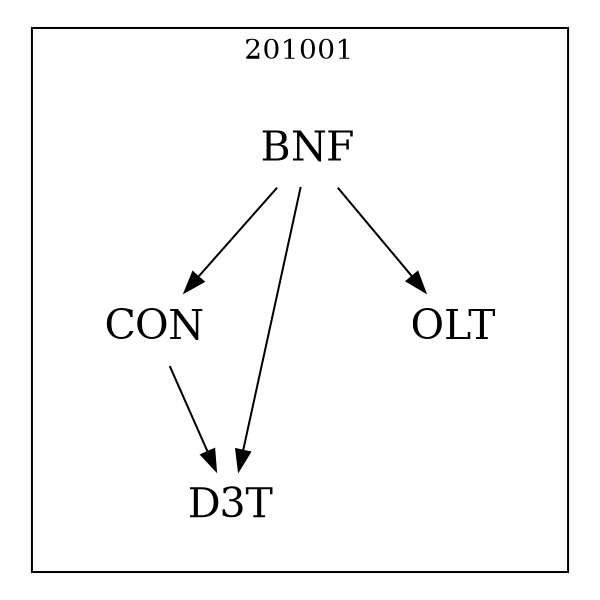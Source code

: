 strict digraph DAGS {
	size = "4,4!" ; ratio ="fill"; subgraph cluster_0{
			labeldoc = "t";
			label = "201001";node	[label= CON, shape = plaintext, fontsize=20] CON;node	[label= BNF, shape = plaintext, fontsize=20] BNF;node	[label= D3T, shape = plaintext, fontsize=20] D3T;node	[label= OLT, shape = plaintext, fontsize=20] OLT;
CON->D3T;
BNF->CON;
BNF->D3T;
BNF->OLT;
	}}